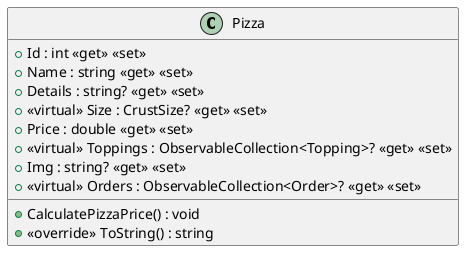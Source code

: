 @startuml
class Pizza {
    + Id : int <<get>> <<set>>
    + Name : string <<get>> <<set>>
    + Details : string? <<get>> <<set>>
    + <<virtual>> Size : CrustSize? <<get>> <<set>>
    + Price : double <<get>> <<set>>
    + <<virtual>> Toppings : ObservableCollection<Topping>? <<get>> <<set>>
    + Img : string? <<get>> <<set>>
    + <<virtual>> Orders : ObservableCollection<Order>? <<get>> <<set>>
    + CalculatePizzaPrice() : void
    + <<override>> ToString() : string
}
@enduml
